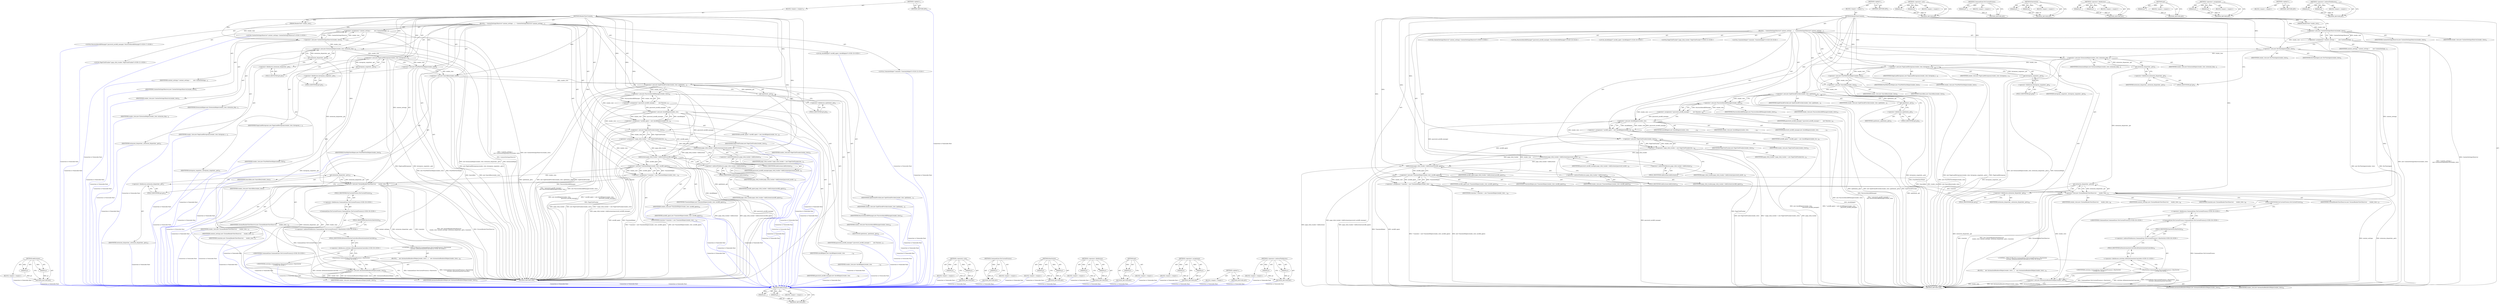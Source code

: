 digraph "&lt;operator&gt;.indirectFieldAccess" {
vulnerable_179 [label=<(METHOD,AddListener)>];
vulnerable_180 [label=<(PARAM,p1)>];
vulnerable_181 [label=<(PARAM,p2)>];
vulnerable_182 [label=<(BLOCK,&lt;empty&gt;,&lt;empty&gt;)>];
vulnerable_183 [label=<(METHOD_RETURN,ANY)>];
vulnerable_6 [label=<(METHOD,&lt;global&gt;)<SUB>1</SUB>>];
vulnerable_7 [label=<(BLOCK,&lt;empty&gt;,&lt;empty&gt;)<SUB>1</SUB>>];
vulnerable_8 [label=<(METHOD,RenderViewCreated)<SUB>1</SUB>>];
vulnerable_9 [label=<(PARAM,RenderView* render_view)<SUB>1</SUB>>];
vulnerable_10 [label=<(BLOCK,{
   ContentSettingsObserver* content_settings ...,{
   ContentSettingsObserver* content_settings ...)<SUB>1</SUB>>];
vulnerable_11 [label="<(LOCAL,ContentSettingsObserver* content_settings: ContentSettingsObserver*)<SUB>2</SUB>>"];
vulnerable_12 [label=<(&lt;operator&gt;.assignment,* content_settings =
       new ContentSettings...)<SUB>2</SUB>>];
vulnerable_13 [label=<(IDENTIFIER,content_settings,* content_settings =
       new ContentSettings...)<SUB>2</SUB>>];
vulnerable_14 [label=<(&lt;operator&gt;.new,new ContentSettingsObserver(render_view))<SUB>3</SUB>>];
vulnerable_15 [label=<(IDENTIFIER,ContentSettingsObserver,new ContentSettingsObserver(render_view))<SUB>3</SUB>>];
vulnerable_16 [label=<(IDENTIFIER,render_view,new ContentSettingsObserver(render_view))<SUB>3</SUB>>];
vulnerable_17 [label=<(&lt;operator&gt;.new,new DevToolsAgent(render_view))<SUB>4</SUB>>];
vulnerable_18 [label=<(IDENTIFIER,DevToolsAgent,new DevToolsAgent(render_view))<SUB>4</SUB>>];
vulnerable_19 [label=<(IDENTIFIER,render_view,new DevToolsAgent(render_view))<SUB>4</SUB>>];
vulnerable_20 [label=<(&lt;operator&gt;.new,new ExtensionHelper(render_view, extension_disp...)<SUB>5</SUB>>];
vulnerable_21 [label=<(IDENTIFIER,ExtensionHelper,new ExtensionHelper(render_view, extension_disp...)<SUB>5</SUB>>];
vulnerable_22 [label=<(IDENTIFIER,render_view,new ExtensionHelper(render_view, extension_disp...)<SUB>5</SUB>>];
vulnerable_23 [label=<(get,extension_dispatcher_.get())<SUB>5</SUB>>];
vulnerable_24 [label=<(&lt;operator&gt;.fieldAccess,extension_dispatcher_.get)<SUB>5</SUB>>];
vulnerable_25 [label=<(IDENTIFIER,extension_dispatcher_,extension_dispatcher_.get())<SUB>5</SUB>>];
vulnerable_26 [label=<(FIELD_IDENTIFIER,get,get)<SUB>5</SUB>>];
vulnerable_27 [label=<(&lt;operator&gt;.new,new PageLoadHistograms(render_view, histogram_s...)<SUB>6</SUB>>];
vulnerable_28 [label=<(IDENTIFIER,PageLoadHistograms,new PageLoadHistograms(render_view, histogram_s...)<SUB>6</SUB>>];
vulnerable_29 [label=<(IDENTIFIER,render_view,new PageLoadHistograms(render_view, histogram_s...)<SUB>6</SUB>>];
vulnerable_30 [label=<(get,histogram_snapshots_.get())<SUB>6</SUB>>];
vulnerable_31 [label=<(&lt;operator&gt;.fieldAccess,histogram_snapshots_.get)<SUB>6</SUB>>];
vulnerable_32 [label=<(IDENTIFIER,histogram_snapshots_,histogram_snapshots_.get())<SUB>6</SUB>>];
vulnerable_33 [label=<(FIELD_IDENTIFIER,get,get)<SUB>6</SUB>>];
vulnerable_34 [label=<(&lt;operator&gt;.new,new PrintWebViewHelper(render_view))<SUB>7</SUB>>];
vulnerable_35 [label=<(IDENTIFIER,PrintWebViewHelper,new PrintWebViewHelper(render_view))<SUB>7</SUB>>];
vulnerable_36 [label=<(IDENTIFIER,render_view,new PrintWebViewHelper(render_view))<SUB>7</SUB>>];
vulnerable_37 [label=<(&lt;operator&gt;.new,new SearchBox(render_view))<SUB>8</SUB>>];
vulnerable_38 [label=<(IDENTIFIER,SearchBox,new SearchBox(render_view))<SUB>8</SUB>>];
vulnerable_39 [label=<(IDENTIFIER,render_view,new SearchBox(render_view))<SUB>8</SUB>>];
vulnerable_40 [label=<(&lt;operator&gt;.new,new SpellCheckProvider(render_view, spellcheck_...)<SUB>9</SUB>>];
vulnerable_41 [label=<(IDENTIFIER,SpellCheckProvider,new SpellCheckProvider(render_view, spellcheck_...)<SUB>9</SUB>>];
vulnerable_42 [label=<(IDENTIFIER,render_view,new SpellCheckProvider(render_view, spellcheck_...)<SUB>9</SUB>>];
vulnerable_43 [label=<(get,spellcheck_.get())<SUB>9</SUB>>];
vulnerable_44 [label=<(&lt;operator&gt;.fieldAccess,spellcheck_.get)<SUB>9</SUB>>];
vulnerable_45 [label=<(IDENTIFIER,spellcheck_,spellcheck_.get())<SUB>9</SUB>>];
vulnerable_46 [label=<(FIELD_IDENTIFIER,get,get)<SUB>9</SUB>>];
vulnerable_47 [label="<(LOCAL,PasswordAutofillManager* password_autofill_manager: PasswordAutofillManager*)<SUB>18</SUB>>"];
vulnerable_48 [label=<(&lt;operator&gt;.assignment,* password_autofill_manager =
      new Passwor...)<SUB>18</SUB>>];
vulnerable_49 [label=<(IDENTIFIER,password_autofill_manager,* password_autofill_manager =
      new Passwor...)<SUB>18</SUB>>];
vulnerable_50 [label=<(&lt;operator&gt;.new,new PasswordAutofillManager(render_view))<SUB>19</SUB>>];
vulnerable_51 [label=<(IDENTIFIER,PasswordAutofillManager,new PasswordAutofillManager(render_view))<SUB>19</SUB>>];
vulnerable_52 [label=<(IDENTIFIER,render_view,new PasswordAutofillManager(render_view))<SUB>19</SUB>>];
vulnerable_53 [label="<(LOCAL,AutofillAgent* autofill_agent: AutofillAgent*)<SUB>20</SUB>>"];
vulnerable_54 [label=<(&lt;operator&gt;.assignment,* autofill_agent = new AutofillAgent(render_vie...)<SUB>20</SUB>>];
vulnerable_55 [label=<(IDENTIFIER,autofill_agent,* autofill_agent = new AutofillAgent(render_vie...)<SUB>20</SUB>>];
vulnerable_56 [label=<(&lt;operator&gt;.new,new AutofillAgent(render_view,
                ...)<SUB>20</SUB>>];
vulnerable_57 [label=<(IDENTIFIER,AutofillAgent,new AutofillAgent(render_view,
                ...)<SUB>20</SUB>>];
vulnerable_58 [label=<(IDENTIFIER,render_view,new AutofillAgent(render_view,
                ...)<SUB>20</SUB>>];
vulnerable_59 [label=<(IDENTIFIER,password_autofill_manager,new AutofillAgent(render_view,
                ...)<SUB>21</SUB>>];
vulnerable_60 [label="<(LOCAL,PageClickTracker* page_click_tracker: PageClickTracker*)<SUB>22</SUB>>"];
vulnerable_61 [label=<(&lt;operator&gt;.assignment,* page_click_tracker = new PageClickTracker(ren...)<SUB>22</SUB>>];
vulnerable_62 [label=<(IDENTIFIER,page_click_tracker,* page_click_tracker = new PageClickTracker(ren...)<SUB>22</SUB>>];
vulnerable_63 [label=<(&lt;operator&gt;.new,new PageClickTracker(render_view))<SUB>22</SUB>>];
vulnerable_64 [label=<(IDENTIFIER,PageClickTracker,new PageClickTracker(render_view))<SUB>22</SUB>>];
vulnerable_65 [label=<(IDENTIFIER,render_view,new PageClickTracker(render_view))<SUB>22</SUB>>];
vulnerable_66 [label=<(AddListener,page_click_tracker-&gt;AddListener(password_autofi...)<SUB>23</SUB>>];
vulnerable_67 [label=<(&lt;operator&gt;.indirectFieldAccess,page_click_tracker-&gt;AddListener)<SUB>23</SUB>>];
vulnerable_68 [label=<(IDENTIFIER,page_click_tracker,page_click_tracker-&gt;AddListener(password_autofi...)<SUB>23</SUB>>];
vulnerable_69 [label=<(FIELD_IDENTIFIER,AddListener,AddListener)<SUB>23</SUB>>];
vulnerable_70 [label=<(IDENTIFIER,password_autofill_manager,page_click_tracker-&gt;AddListener(password_autofi...)<SUB>23</SUB>>];
vulnerable_71 [label=<(AddListener,page_click_tracker-&gt;AddListener(autofill_agent))<SUB>24</SUB>>];
vulnerable_72 [label=<(&lt;operator&gt;.indirectFieldAccess,page_click_tracker-&gt;AddListener)<SUB>24</SUB>>];
vulnerable_73 [label=<(IDENTIFIER,page_click_tracker,page_click_tracker-&gt;AddListener(autofill_agent))<SUB>24</SUB>>];
vulnerable_74 [label=<(FIELD_IDENTIFIER,AddListener,AddListener)<SUB>24</SUB>>];
vulnerable_75 [label=<(IDENTIFIER,autofill_agent,page_click_tracker-&gt;AddListener(autofill_agent))<SUB>24</SUB>>];
vulnerable_76 [label="<(LOCAL,TranslateHelper* translate: TranslateHelper*)<SUB>26</SUB>>"];
vulnerable_77 [label=<(&lt;operator&gt;.assignment,* translate = new TranslateHelper(render_view, ...)<SUB>26</SUB>>];
vulnerable_78 [label=<(IDENTIFIER,translate,* translate = new TranslateHelper(render_view, ...)<SUB>26</SUB>>];
vulnerable_79 [label=<(&lt;operator&gt;.new,new TranslateHelper(render_view, autofill_agent))<SUB>26</SUB>>];
vulnerable_80 [label=<(IDENTIFIER,TranslateHelper,new TranslateHelper(render_view, autofill_agent))<SUB>26</SUB>>];
vulnerable_81 [label=<(IDENTIFIER,render_view,new TranslateHelper(render_view, autofill_agent))<SUB>26</SUB>>];
vulnerable_82 [label=<(IDENTIFIER,autofill_agent,new TranslateHelper(render_view, autofill_agent))<SUB>26</SUB>>];
vulnerable_83 [label=<(&lt;operator&gt;.new,new ChromeRenderViewObserver(
      render_view...)<SUB>27</SUB>>];
vulnerable_84 [label=<(IDENTIFIER,ChromeRenderViewObserver,new ChromeRenderViewObserver(
      render_view...)<SUB>27</SUB>>];
vulnerable_85 [label=<(IDENTIFIER,render_view,new ChromeRenderViewObserver(
      render_view...)<SUB>28</SUB>>];
vulnerable_86 [label=<(IDENTIFIER,content_settings,new ChromeRenderViewObserver(
      render_view...)<SUB>28</SUB>>];
vulnerable_87 [label=<(get,extension_dispatcher_.get())<SUB>28</SUB>>];
vulnerable_88 [label=<(&lt;operator&gt;.fieldAccess,extension_dispatcher_.get)<SUB>28</SUB>>];
vulnerable_89 [label=<(IDENTIFIER,extension_dispatcher_,extension_dispatcher_.get())<SUB>28</SUB>>];
vulnerable_90 [label=<(FIELD_IDENTIFIER,get,get)<SUB>28</SUB>>];
vulnerable_91 [label=<(IDENTIFIER,translate,new ChromeRenderViewObserver(
      render_view...)<SUB>28</SUB>>];
vulnerable_92 [label="<(CONTROL_STRUCTURE,IF,if (CommandLine::ForCurrentProcess()-&gt;HasSwitch(
          switches::kDomAutomationController)))<SUB>30</SUB>>"];
vulnerable_93 [label="<(HasSwitch,CommandLine::ForCurrentProcess()-&gt;HasSwitch(
  ...)<SUB>30</SUB>>"];
vulnerable_94 [label="<(&lt;operator&gt;.indirectFieldAccess,CommandLine::ForCurrentProcess()-&gt;HasSwitch)<SUB>30</SUB>>"];
vulnerable_95 [label="<(CommandLine.ForCurrentProcess,CommandLine::ForCurrentProcess())<SUB>30</SUB>>"];
vulnerable_96 [label="<(&lt;operator&gt;.fieldAccess,CommandLine::ForCurrentProcess)<SUB>30</SUB>>"];
vulnerable_97 [label="<(IDENTIFIER,CommandLine,CommandLine::ForCurrentProcess())<SUB>30</SUB>>"];
vulnerable_98 [label=<(FIELD_IDENTIFIER,ForCurrentProcess,ForCurrentProcess)<SUB>30</SUB>>];
vulnerable_99 [label=<(FIELD_IDENTIFIER,HasSwitch,HasSwitch)<SUB>30</SUB>>];
vulnerable_100 [label="<(&lt;operator&gt;.fieldAccess,switches::kDomAutomationController)<SUB>31</SUB>>"];
vulnerable_101 [label="<(IDENTIFIER,switches,CommandLine::ForCurrentProcess()-&gt;HasSwitch(
  ...)<SUB>31</SUB>>"];
vulnerable_102 [label=<(FIELD_IDENTIFIER,kDomAutomationController,kDomAutomationController)<SUB>31</SUB>>];
vulnerable_103 [label=<(BLOCK,{
    new AutomationRendererHelper(render_view)...,{
    new AutomationRendererHelper(render_view)...)<SUB>31</SUB>>];
vulnerable_104 [label=<(&lt;operator&gt;.new,new AutomationRendererHelper(render_view))<SUB>32</SUB>>];
vulnerable_105 [label=<(IDENTIFIER,AutomationRendererHelper,new AutomationRendererHelper(render_view))<SUB>32</SUB>>];
vulnerable_106 [label=<(IDENTIFIER,render_view,new AutomationRendererHelper(render_view))<SUB>32</SUB>>];
vulnerable_107 [label=<(METHOD_RETURN,void)<SUB>1</SUB>>];
vulnerable_109 [label=<(METHOD_RETURN,ANY)<SUB>1</SUB>>];
vulnerable_165 [label=<(METHOD,&lt;operator&gt;.new)>];
vulnerable_166 [label=<(PARAM,p1)>];
vulnerable_167 [label=<(PARAM,p2)>];
vulnerable_168 [label=<(BLOCK,&lt;empty&gt;,&lt;empty&gt;)>];
vulnerable_169 [label=<(METHOD_RETURN,ANY)>];
vulnerable_194 [label=<(METHOD,CommandLine.ForCurrentProcess)>];
vulnerable_195 [label=<(PARAM,p1)>];
vulnerable_196 [label=<(BLOCK,&lt;empty&gt;,&lt;empty&gt;)>];
vulnerable_197 [label=<(METHOD_RETURN,ANY)>];
vulnerable_189 [label=<(METHOD,HasSwitch)>];
vulnerable_190 [label=<(PARAM,p1)>];
vulnerable_191 [label=<(PARAM,p2)>];
vulnerable_192 [label=<(BLOCK,&lt;empty&gt;,&lt;empty&gt;)>];
vulnerable_193 [label=<(METHOD_RETURN,ANY)>];
vulnerable_174 [label=<(METHOD,&lt;operator&gt;.fieldAccess)>];
vulnerable_175 [label=<(PARAM,p1)>];
vulnerable_176 [label=<(PARAM,p2)>];
vulnerable_177 [label=<(BLOCK,&lt;empty&gt;,&lt;empty&gt;)>];
vulnerable_178 [label=<(METHOD_RETURN,ANY)>];
vulnerable_170 [label=<(METHOD,get)>];
vulnerable_171 [label=<(PARAM,p1)>];
vulnerable_172 [label=<(BLOCK,&lt;empty&gt;,&lt;empty&gt;)>];
vulnerable_173 [label=<(METHOD_RETURN,ANY)>];
vulnerable_160 [label=<(METHOD,&lt;operator&gt;.assignment)>];
vulnerable_161 [label=<(PARAM,p1)>];
vulnerable_162 [label=<(PARAM,p2)>];
vulnerable_163 [label=<(BLOCK,&lt;empty&gt;,&lt;empty&gt;)>];
vulnerable_164 [label=<(METHOD_RETURN,ANY)>];
vulnerable_154 [label=<(METHOD,&lt;global&gt;)<SUB>1</SUB>>];
vulnerable_155 [label=<(BLOCK,&lt;empty&gt;,&lt;empty&gt;)>];
vulnerable_156 [label=<(METHOD_RETURN,ANY)>];
vulnerable_184 [label=<(METHOD,&lt;operator&gt;.indirectFieldAccess)>];
vulnerable_185 [label=<(PARAM,p1)>];
vulnerable_186 [label=<(PARAM,p2)>];
vulnerable_187 [label=<(BLOCK,&lt;empty&gt;,&lt;empty&gt;)>];
vulnerable_188 [label=<(METHOD_RETURN,ANY)>];
fixed_174 [label=<(METHOD,AddListener)>];
fixed_175 [label=<(PARAM,p1)>];
fixed_176 [label=<(PARAM,p2)>];
fixed_177 [label=<(BLOCK,&lt;empty&gt;,&lt;empty&gt;)>];
fixed_178 [label=<(METHOD_RETURN,ANY)>];
fixed_6 [label=<(METHOD,&lt;global&gt;)<SUB>1</SUB>>];
fixed_7 [label=<(BLOCK,&lt;empty&gt;,&lt;empty&gt;)<SUB>1</SUB>>];
fixed_8 [label=<(METHOD,RenderViewCreated)<SUB>1</SUB>>];
fixed_9 [label=<(PARAM,RenderView* render_view)<SUB>1</SUB>>];
fixed_10 [label=<(BLOCK,{
   ContentSettingsObserver* content_settings ...,{
   ContentSettingsObserver* content_settings ...)<SUB>1</SUB>>];
fixed_11 [label="<(LOCAL,ContentSettingsObserver* content_settings: ContentSettingsObserver*)<SUB>2</SUB>>"];
fixed_12 [label=<(&lt;operator&gt;.assignment,* content_settings =
       new ContentSettings...)<SUB>2</SUB>>];
fixed_13 [label=<(IDENTIFIER,content_settings,* content_settings =
       new ContentSettings...)<SUB>2</SUB>>];
fixed_14 [label=<(&lt;operator&gt;.new,new ContentSettingsObserver(render_view))<SUB>3</SUB>>];
fixed_15 [label=<(IDENTIFIER,ContentSettingsObserver,new ContentSettingsObserver(render_view))<SUB>3</SUB>>];
fixed_16 [label=<(IDENTIFIER,render_view,new ContentSettingsObserver(render_view))<SUB>3</SUB>>];
fixed_17 [label=<(&lt;operator&gt;.new,new ExtensionHelper(render_view, extension_disp...)<SUB>4</SUB>>];
fixed_18 [label=<(IDENTIFIER,ExtensionHelper,new ExtensionHelper(render_view, extension_disp...)<SUB>4</SUB>>];
fixed_19 [label=<(IDENTIFIER,render_view,new ExtensionHelper(render_view, extension_disp...)<SUB>4</SUB>>];
fixed_20 [label=<(get,extension_dispatcher_.get())<SUB>4</SUB>>];
fixed_21 [label=<(&lt;operator&gt;.fieldAccess,extension_dispatcher_.get)<SUB>4</SUB>>];
fixed_22 [label=<(IDENTIFIER,extension_dispatcher_,extension_dispatcher_.get())<SUB>4</SUB>>];
fixed_23 [label=<(FIELD_IDENTIFIER,get,get)<SUB>4</SUB>>];
fixed_24 [label=<(&lt;operator&gt;.new,new PageLoadHistograms(render_view, histogram_s...)<SUB>5</SUB>>];
fixed_25 [label=<(IDENTIFIER,PageLoadHistograms,new PageLoadHistograms(render_view, histogram_s...)<SUB>5</SUB>>];
fixed_26 [label=<(IDENTIFIER,render_view,new PageLoadHistograms(render_view, histogram_s...)<SUB>5</SUB>>];
fixed_27 [label=<(get,histogram_snapshots_.get())<SUB>5</SUB>>];
fixed_28 [label=<(&lt;operator&gt;.fieldAccess,histogram_snapshots_.get)<SUB>5</SUB>>];
fixed_29 [label=<(IDENTIFIER,histogram_snapshots_,histogram_snapshots_.get())<SUB>5</SUB>>];
fixed_30 [label=<(FIELD_IDENTIFIER,get,get)<SUB>5</SUB>>];
fixed_31 [label=<(&lt;operator&gt;.new,new PrintWebViewHelper(render_view))<SUB>6</SUB>>];
fixed_32 [label=<(IDENTIFIER,PrintWebViewHelper,new PrintWebViewHelper(render_view))<SUB>6</SUB>>];
fixed_33 [label=<(IDENTIFIER,render_view,new PrintWebViewHelper(render_view))<SUB>6</SUB>>];
fixed_34 [label=<(&lt;operator&gt;.new,new SearchBox(render_view))<SUB>7</SUB>>];
fixed_35 [label=<(IDENTIFIER,SearchBox,new SearchBox(render_view))<SUB>7</SUB>>];
fixed_36 [label=<(IDENTIFIER,render_view,new SearchBox(render_view))<SUB>7</SUB>>];
fixed_37 [label=<(&lt;operator&gt;.new,new SpellCheckProvider(render_view, spellcheck_...)<SUB>8</SUB>>];
fixed_38 [label=<(IDENTIFIER,SpellCheckProvider,new SpellCheckProvider(render_view, spellcheck_...)<SUB>8</SUB>>];
fixed_39 [label=<(IDENTIFIER,render_view,new SpellCheckProvider(render_view, spellcheck_...)<SUB>8</SUB>>];
fixed_40 [label=<(get,spellcheck_.get())<SUB>8</SUB>>];
fixed_41 [label=<(&lt;operator&gt;.fieldAccess,spellcheck_.get)<SUB>8</SUB>>];
fixed_42 [label=<(IDENTIFIER,spellcheck_,spellcheck_.get())<SUB>8</SUB>>];
fixed_43 [label=<(FIELD_IDENTIFIER,get,get)<SUB>8</SUB>>];
fixed_44 [label="<(LOCAL,PasswordAutofillManager* password_autofill_manager: PasswordAutofillManager*)<SUB>17</SUB>>"];
fixed_45 [label=<(&lt;operator&gt;.assignment,* password_autofill_manager =
      new Passwor...)<SUB>17</SUB>>];
fixed_46 [label=<(IDENTIFIER,password_autofill_manager,* password_autofill_manager =
      new Passwor...)<SUB>17</SUB>>];
fixed_47 [label=<(&lt;operator&gt;.new,new PasswordAutofillManager(render_view))<SUB>18</SUB>>];
fixed_48 [label=<(IDENTIFIER,PasswordAutofillManager,new PasswordAutofillManager(render_view))<SUB>18</SUB>>];
fixed_49 [label=<(IDENTIFIER,render_view,new PasswordAutofillManager(render_view))<SUB>18</SUB>>];
fixed_50 [label="<(LOCAL,AutofillAgent* autofill_agent: AutofillAgent*)<SUB>19</SUB>>"];
fixed_51 [label=<(&lt;operator&gt;.assignment,* autofill_agent = new AutofillAgent(render_vie...)<SUB>19</SUB>>];
fixed_52 [label=<(IDENTIFIER,autofill_agent,* autofill_agent = new AutofillAgent(render_vie...)<SUB>19</SUB>>];
fixed_53 [label=<(&lt;operator&gt;.new,new AutofillAgent(render_view,
                ...)<SUB>19</SUB>>];
fixed_54 [label=<(IDENTIFIER,AutofillAgent,new AutofillAgent(render_view,
                ...)<SUB>19</SUB>>];
fixed_55 [label=<(IDENTIFIER,render_view,new AutofillAgent(render_view,
                ...)<SUB>19</SUB>>];
fixed_56 [label=<(IDENTIFIER,password_autofill_manager,new AutofillAgent(render_view,
                ...)<SUB>20</SUB>>];
fixed_57 [label="<(LOCAL,PageClickTracker* page_click_tracker: PageClickTracker*)<SUB>21</SUB>>"];
fixed_58 [label=<(&lt;operator&gt;.assignment,* page_click_tracker = new PageClickTracker(ren...)<SUB>21</SUB>>];
fixed_59 [label=<(IDENTIFIER,page_click_tracker,* page_click_tracker = new PageClickTracker(ren...)<SUB>21</SUB>>];
fixed_60 [label=<(&lt;operator&gt;.new,new PageClickTracker(render_view))<SUB>21</SUB>>];
fixed_61 [label=<(IDENTIFIER,PageClickTracker,new PageClickTracker(render_view))<SUB>21</SUB>>];
fixed_62 [label=<(IDENTIFIER,render_view,new PageClickTracker(render_view))<SUB>21</SUB>>];
fixed_63 [label=<(AddListener,page_click_tracker-&gt;AddListener(password_autofi...)<SUB>22</SUB>>];
fixed_64 [label=<(&lt;operator&gt;.indirectFieldAccess,page_click_tracker-&gt;AddListener)<SUB>22</SUB>>];
fixed_65 [label=<(IDENTIFIER,page_click_tracker,page_click_tracker-&gt;AddListener(password_autofi...)<SUB>22</SUB>>];
fixed_66 [label=<(FIELD_IDENTIFIER,AddListener,AddListener)<SUB>22</SUB>>];
fixed_67 [label=<(IDENTIFIER,password_autofill_manager,page_click_tracker-&gt;AddListener(password_autofi...)<SUB>22</SUB>>];
fixed_68 [label=<(AddListener,page_click_tracker-&gt;AddListener(autofill_agent))<SUB>23</SUB>>];
fixed_69 [label=<(&lt;operator&gt;.indirectFieldAccess,page_click_tracker-&gt;AddListener)<SUB>23</SUB>>];
fixed_70 [label=<(IDENTIFIER,page_click_tracker,page_click_tracker-&gt;AddListener(autofill_agent))<SUB>23</SUB>>];
fixed_71 [label=<(FIELD_IDENTIFIER,AddListener,AddListener)<SUB>23</SUB>>];
fixed_72 [label=<(IDENTIFIER,autofill_agent,page_click_tracker-&gt;AddListener(autofill_agent))<SUB>23</SUB>>];
fixed_73 [label="<(LOCAL,TranslateHelper* translate: TranslateHelper*)<SUB>25</SUB>>"];
fixed_74 [label=<(&lt;operator&gt;.assignment,* translate = new TranslateHelper(render_view, ...)<SUB>25</SUB>>];
fixed_75 [label=<(IDENTIFIER,translate,* translate = new TranslateHelper(render_view, ...)<SUB>25</SUB>>];
fixed_76 [label=<(&lt;operator&gt;.new,new TranslateHelper(render_view, autofill_agent))<SUB>25</SUB>>];
fixed_77 [label=<(IDENTIFIER,TranslateHelper,new TranslateHelper(render_view, autofill_agent))<SUB>25</SUB>>];
fixed_78 [label=<(IDENTIFIER,render_view,new TranslateHelper(render_view, autofill_agent))<SUB>25</SUB>>];
fixed_79 [label=<(IDENTIFIER,autofill_agent,new TranslateHelper(render_view, autofill_agent))<SUB>25</SUB>>];
fixed_80 [label=<(&lt;operator&gt;.new,new ChromeRenderViewObserver(
      render_view...)<SUB>26</SUB>>];
fixed_81 [label=<(IDENTIFIER,ChromeRenderViewObserver,new ChromeRenderViewObserver(
      render_view...)<SUB>26</SUB>>];
fixed_82 [label=<(IDENTIFIER,render_view,new ChromeRenderViewObserver(
      render_view...)<SUB>27</SUB>>];
fixed_83 [label=<(IDENTIFIER,content_settings,new ChromeRenderViewObserver(
      render_view...)<SUB>27</SUB>>];
fixed_84 [label=<(get,extension_dispatcher_.get())<SUB>27</SUB>>];
fixed_85 [label=<(&lt;operator&gt;.fieldAccess,extension_dispatcher_.get)<SUB>27</SUB>>];
fixed_86 [label=<(IDENTIFIER,extension_dispatcher_,extension_dispatcher_.get())<SUB>27</SUB>>];
fixed_87 [label=<(FIELD_IDENTIFIER,get,get)<SUB>27</SUB>>];
fixed_88 [label=<(IDENTIFIER,translate,new ChromeRenderViewObserver(
      render_view...)<SUB>27</SUB>>];
fixed_89 [label="<(CONTROL_STRUCTURE,IF,if (CommandLine::ForCurrentProcess()-&gt;HasSwitch(
          switches::kDomAutomationController)))<SUB>29</SUB>>"];
fixed_90 [label="<(HasSwitch,CommandLine::ForCurrentProcess()-&gt;HasSwitch(
  ...)<SUB>29</SUB>>"];
fixed_91 [label="<(&lt;operator&gt;.indirectFieldAccess,CommandLine::ForCurrentProcess()-&gt;HasSwitch)<SUB>29</SUB>>"];
fixed_92 [label="<(CommandLine.ForCurrentProcess,CommandLine::ForCurrentProcess())<SUB>29</SUB>>"];
fixed_93 [label="<(&lt;operator&gt;.fieldAccess,CommandLine::ForCurrentProcess)<SUB>29</SUB>>"];
fixed_94 [label="<(IDENTIFIER,CommandLine,CommandLine::ForCurrentProcess())<SUB>29</SUB>>"];
fixed_95 [label=<(FIELD_IDENTIFIER,ForCurrentProcess,ForCurrentProcess)<SUB>29</SUB>>];
fixed_96 [label=<(FIELD_IDENTIFIER,HasSwitch,HasSwitch)<SUB>29</SUB>>];
fixed_97 [label="<(&lt;operator&gt;.fieldAccess,switches::kDomAutomationController)<SUB>30</SUB>>"];
fixed_98 [label="<(IDENTIFIER,switches,CommandLine::ForCurrentProcess()-&gt;HasSwitch(
  ...)<SUB>30</SUB>>"];
fixed_99 [label=<(FIELD_IDENTIFIER,kDomAutomationController,kDomAutomationController)<SUB>30</SUB>>];
fixed_100 [label=<(BLOCK,{
    new AutomationRendererHelper(render_view)...,{
    new AutomationRendererHelper(render_view)...)<SUB>30</SUB>>];
fixed_101 [label=<(&lt;operator&gt;.new,new AutomationRendererHelper(render_view))<SUB>31</SUB>>];
fixed_102 [label=<(IDENTIFIER,AutomationRendererHelper,new AutomationRendererHelper(render_view))<SUB>31</SUB>>];
fixed_103 [label=<(IDENTIFIER,render_view,new AutomationRendererHelper(render_view))<SUB>31</SUB>>];
fixed_104 [label=<(METHOD_RETURN,void)<SUB>1</SUB>>];
fixed_106 [label=<(METHOD_RETURN,ANY)<SUB>1</SUB>>];
fixed_160 [label=<(METHOD,&lt;operator&gt;.new)>];
fixed_161 [label=<(PARAM,p1)>];
fixed_162 [label=<(PARAM,p2)>];
fixed_163 [label=<(BLOCK,&lt;empty&gt;,&lt;empty&gt;)>];
fixed_164 [label=<(METHOD_RETURN,ANY)>];
fixed_189 [label=<(METHOD,CommandLine.ForCurrentProcess)>];
fixed_190 [label=<(PARAM,p1)>];
fixed_191 [label=<(BLOCK,&lt;empty&gt;,&lt;empty&gt;)>];
fixed_192 [label=<(METHOD_RETURN,ANY)>];
fixed_184 [label=<(METHOD,HasSwitch)>];
fixed_185 [label=<(PARAM,p1)>];
fixed_186 [label=<(PARAM,p2)>];
fixed_187 [label=<(BLOCK,&lt;empty&gt;,&lt;empty&gt;)>];
fixed_188 [label=<(METHOD_RETURN,ANY)>];
fixed_169 [label=<(METHOD,&lt;operator&gt;.fieldAccess)>];
fixed_170 [label=<(PARAM,p1)>];
fixed_171 [label=<(PARAM,p2)>];
fixed_172 [label=<(BLOCK,&lt;empty&gt;,&lt;empty&gt;)>];
fixed_173 [label=<(METHOD_RETURN,ANY)>];
fixed_165 [label=<(METHOD,get)>];
fixed_166 [label=<(PARAM,p1)>];
fixed_167 [label=<(BLOCK,&lt;empty&gt;,&lt;empty&gt;)>];
fixed_168 [label=<(METHOD_RETURN,ANY)>];
fixed_155 [label=<(METHOD,&lt;operator&gt;.assignment)>];
fixed_156 [label=<(PARAM,p1)>];
fixed_157 [label=<(PARAM,p2)>];
fixed_158 [label=<(BLOCK,&lt;empty&gt;,&lt;empty&gt;)>];
fixed_159 [label=<(METHOD_RETURN,ANY)>];
fixed_149 [label=<(METHOD,&lt;global&gt;)<SUB>1</SUB>>];
fixed_150 [label=<(BLOCK,&lt;empty&gt;,&lt;empty&gt;)>];
fixed_151 [label=<(METHOD_RETURN,ANY)>];
fixed_179 [label=<(METHOD,&lt;operator&gt;.indirectFieldAccess)>];
fixed_180 [label=<(PARAM,p1)>];
fixed_181 [label=<(PARAM,p2)>];
fixed_182 [label=<(BLOCK,&lt;empty&gt;,&lt;empty&gt;)>];
fixed_183 [label=<(METHOD_RETURN,ANY)>];
vulnerable_179 -> vulnerable_180  [key=0, label="AST: "];
vulnerable_179 -> vulnerable_180  [key=1, label="DDG: "];
vulnerable_179 -> vulnerable_182  [key=0, label="AST: "];
vulnerable_179 -> vulnerable_181  [key=0, label="AST: "];
vulnerable_179 -> vulnerable_181  [key=1, label="DDG: "];
vulnerable_179 -> vulnerable_183  [key=0, label="AST: "];
vulnerable_179 -> vulnerable_183  [key=1, label="CFG: "];
vulnerable_180 -> vulnerable_183  [key=0, label="DDG: p1"];
vulnerable_181 -> vulnerable_183  [key=0, label="DDG: p2"];
vulnerable_6 -> vulnerable_7  [key=0, label="AST: "];
vulnerable_6 -> vulnerable_109  [key=0, label="AST: "];
vulnerable_6 -> vulnerable_109  [key=1, label="CFG: "];
vulnerable_7 -> vulnerable_8  [key=0, label="AST: "];
vulnerable_8 -> vulnerable_9  [key=0, label="AST: "];
vulnerable_8 -> vulnerable_9  [key=1, label="DDG: "];
vulnerable_8 -> vulnerable_10  [key=0, label="AST: "];
vulnerable_8 -> vulnerable_107  [key=0, label="AST: "];
vulnerable_8 -> vulnerable_14  [key=0, label="CFG: "];
vulnerable_8 -> vulnerable_14  [key=1, label="DDG: "];
vulnerable_8 -> vulnerable_17  [key=0, label="DDG: "];
vulnerable_8 -> vulnerable_20  [key=0, label="DDG: "];
vulnerable_8 -> vulnerable_27  [key=0, label="DDG: "];
vulnerable_8 -> vulnerable_34  [key=0, label="DDG: "];
vulnerable_8 -> vulnerable_37  [key=0, label="DDG: "];
vulnerable_8 -> vulnerable_40  [key=0, label="DDG: "];
vulnerable_8 -> vulnerable_66  [key=0, label="DDG: "];
vulnerable_8 -> vulnerable_71  [key=0, label="DDG: "];
vulnerable_8 -> vulnerable_83  [key=0, label="DDG: "];
vulnerable_8 -> vulnerable_50  [key=0, label="DDG: "];
vulnerable_8 -> vulnerable_56  [key=0, label="DDG: "];
vulnerable_8 -> vulnerable_63  [key=0, label="DDG: "];
vulnerable_8 -> vulnerable_79  [key=0, label="DDG: "];
vulnerable_8 -> vulnerable_104  [key=0, label="DDG: "];
vulnerable_9 -> vulnerable_14  [key=0, label="DDG: render_view"];
vulnerable_10 -> vulnerable_11  [key=0, label="AST: "];
vulnerable_10 -> vulnerable_12  [key=0, label="AST: "];
vulnerable_10 -> vulnerable_17  [key=0, label="AST: "];
vulnerable_10 -> vulnerable_20  [key=0, label="AST: "];
vulnerable_10 -> vulnerable_27  [key=0, label="AST: "];
vulnerable_10 -> vulnerable_34  [key=0, label="AST: "];
vulnerable_10 -> vulnerable_37  [key=0, label="AST: "];
vulnerable_10 -> vulnerable_40  [key=0, label="AST: "];
vulnerable_10 -> vulnerable_47  [key=0, label="AST: "];
vulnerable_10 -> vulnerable_48  [key=0, label="AST: "];
vulnerable_10 -> vulnerable_53  [key=0, label="AST: "];
vulnerable_10 -> vulnerable_54  [key=0, label="AST: "];
vulnerable_10 -> vulnerable_60  [key=0, label="AST: "];
vulnerable_10 -> vulnerable_61  [key=0, label="AST: "];
vulnerable_10 -> vulnerable_66  [key=0, label="AST: "];
vulnerable_10 -> vulnerable_71  [key=0, label="AST: "];
vulnerable_10 -> vulnerable_76  [key=0, label="AST: "];
vulnerable_10 -> vulnerable_77  [key=0, label="AST: "];
vulnerable_10 -> vulnerable_83  [key=0, label="AST: "];
vulnerable_10 -> vulnerable_92  [key=0, label="AST: "];
vulnerable_12 -> vulnerable_13  [key=0, label="AST: "];
vulnerable_12 -> vulnerable_14  [key=0, label="AST: "];
vulnerable_12 -> vulnerable_17  [key=0, label="CFG: "];
vulnerable_12 -> vulnerable_107  [key=0, label="DDG: new ContentSettingsObserver(render_view)"];
vulnerable_12 -> vulnerable_107  [key=1, label="DDG: * content_settings =
       new ContentSettingsObserver(render_view)"];
vulnerable_12 -> vulnerable_83  [key=0, label="DDG: content_settings"];
vulnerable_14 -> vulnerable_15  [key=0, label="AST: "];
vulnerable_14 -> vulnerable_16  [key=0, label="AST: "];
vulnerable_14 -> vulnerable_12  [key=0, label="CFG: "];
vulnerable_14 -> vulnerable_12  [key=1, label="DDG: ContentSettingsObserver"];
vulnerable_14 -> vulnerable_12  [key=2, label="DDG: render_view"];
vulnerable_14 -> vulnerable_107  [key=0, label="DDG: ContentSettingsObserver"];
vulnerable_14 -> vulnerable_17  [key=0, label="DDG: render_view"];
vulnerable_17 -> vulnerable_18  [key=0, label="AST: "];
vulnerable_17 -> vulnerable_19  [key=0, label="AST: "];
vulnerable_17 -> vulnerable_26  [key=0, label="CFG: "];
vulnerable_17 -> vulnerable_107  [key=0, label="DDG: new DevToolsAgent(render_view)"];
vulnerable_17 -> vulnerable_107  [key=1, label="DDG: DevToolsAgent"];
vulnerable_17 -> vulnerable_20  [key=0, label="DDG: render_view"];
vulnerable_20 -> vulnerable_21  [key=0, label="AST: "];
vulnerable_20 -> vulnerable_22  [key=0, label="AST: "];
vulnerable_20 -> vulnerable_23  [key=0, label="AST: "];
vulnerable_20 -> vulnerable_33  [key=0, label="CFG: "];
vulnerable_20 -> vulnerable_107  [key=0, label="DDG: new ExtensionHelper(render_view, extension_dispatcher_.get())"];
vulnerable_20 -> vulnerable_107  [key=1, label="DDG: ExtensionHelper"];
vulnerable_20 -> vulnerable_27  [key=0, label="DDG: render_view"];
vulnerable_23 -> vulnerable_24  [key=0, label="AST: "];
vulnerable_23 -> vulnerable_20  [key=0, label="CFG: "];
vulnerable_23 -> vulnerable_20  [key=1, label="DDG: extension_dispatcher_.get"];
vulnerable_23 -> vulnerable_87  [key=0, label="DDG: extension_dispatcher_.get"];
vulnerable_24 -> vulnerable_25  [key=0, label="AST: "];
vulnerable_24 -> vulnerable_26  [key=0, label="AST: "];
vulnerable_24 -> vulnerable_23  [key=0, label="CFG: "];
vulnerable_26 -> vulnerable_24  [key=0, label="CFG: "];
vulnerable_27 -> vulnerable_28  [key=0, label="AST: "];
vulnerable_27 -> vulnerable_29  [key=0, label="AST: "];
vulnerable_27 -> vulnerable_30  [key=0, label="AST: "];
vulnerable_27 -> vulnerable_34  [key=0, label="CFG: "];
vulnerable_27 -> vulnerable_34  [key=1, label="DDG: render_view"];
vulnerable_27 -> vulnerable_107  [key=0, label="DDG: histogram_snapshots_.get()"];
vulnerable_27 -> vulnerable_107  [key=1, label="DDG: new PageLoadHistograms(render_view, histogram_snapshots_.get())"];
vulnerable_27 -> vulnerable_107  [key=2, label="DDG: PageLoadHistograms"];
vulnerable_30 -> vulnerable_31  [key=0, label="AST: "];
vulnerable_30 -> vulnerable_27  [key=0, label="CFG: "];
vulnerable_30 -> vulnerable_27  [key=1, label="DDG: histogram_snapshots_.get"];
vulnerable_30 -> vulnerable_107  [key=0, label="DDG: histogram_snapshots_.get"];
vulnerable_31 -> vulnerable_32  [key=0, label="AST: "];
vulnerable_31 -> vulnerable_33  [key=0, label="AST: "];
vulnerable_31 -> vulnerable_30  [key=0, label="CFG: "];
vulnerable_33 -> vulnerable_31  [key=0, label="CFG: "];
vulnerable_34 -> vulnerable_35  [key=0, label="AST: "];
vulnerable_34 -> vulnerable_36  [key=0, label="AST: "];
vulnerable_34 -> vulnerable_37  [key=0, label="CFG: "];
vulnerable_34 -> vulnerable_37  [key=1, label="DDG: render_view"];
vulnerable_34 -> vulnerable_107  [key=0, label="DDG: new PrintWebViewHelper(render_view)"];
vulnerable_34 -> vulnerable_107  [key=1, label="DDG: PrintWebViewHelper"];
vulnerable_37 -> vulnerable_38  [key=0, label="AST: "];
vulnerable_37 -> vulnerable_39  [key=0, label="AST: "];
vulnerable_37 -> vulnerable_46  [key=0, label="CFG: "];
vulnerable_37 -> vulnerable_107  [key=0, label="DDG: new SearchBox(render_view)"];
vulnerable_37 -> vulnerable_107  [key=1, label="DDG: SearchBox"];
vulnerable_37 -> vulnerable_40  [key=0, label="DDG: render_view"];
vulnerable_40 -> vulnerable_41  [key=0, label="AST: "];
vulnerable_40 -> vulnerable_42  [key=0, label="AST: "];
vulnerable_40 -> vulnerable_43  [key=0, label="AST: "];
vulnerable_40 -> vulnerable_50  [key=0, label="CFG: "];
vulnerable_40 -> vulnerable_50  [key=1, label="DDG: render_view"];
vulnerable_40 -> vulnerable_107  [key=0, label="DDG: spellcheck_.get()"];
vulnerable_40 -> vulnerable_107  [key=1, label="DDG: new SpellCheckProvider(render_view, spellcheck_.get())"];
vulnerable_40 -> vulnerable_107  [key=2, label="DDG: SpellCheckProvider"];
vulnerable_43 -> vulnerable_44  [key=0, label="AST: "];
vulnerable_43 -> vulnerable_40  [key=0, label="CFG: "];
vulnerable_43 -> vulnerable_40  [key=1, label="DDG: spellcheck_.get"];
vulnerable_43 -> vulnerable_107  [key=0, label="DDG: spellcheck_.get"];
vulnerable_44 -> vulnerable_45  [key=0, label="AST: "];
vulnerable_44 -> vulnerable_46  [key=0, label="AST: "];
vulnerable_44 -> vulnerable_43  [key=0, label="CFG: "];
vulnerable_46 -> vulnerable_44  [key=0, label="CFG: "];
vulnerable_48 -> vulnerable_49  [key=0, label="AST: "];
vulnerable_48 -> vulnerable_50  [key=0, label="AST: "];
vulnerable_48 -> vulnerable_56  [key=0, label="CFG: "];
vulnerable_48 -> vulnerable_56  [key=1, label="DDG: password_autofill_manager"];
vulnerable_48 -> vulnerable_107  [key=0, label="DDG: new PasswordAutofillManager(render_view)"];
vulnerable_48 -> vulnerable_107  [key=1, label="DDG: * password_autofill_manager =
      new PasswordAutofillManager(render_view)"];
vulnerable_50 -> vulnerable_51  [key=0, label="AST: "];
vulnerable_50 -> vulnerable_52  [key=0, label="AST: "];
vulnerable_50 -> vulnerable_48  [key=0, label="CFG: "];
vulnerable_50 -> vulnerable_48  [key=1, label="DDG: PasswordAutofillManager"];
vulnerable_50 -> vulnerable_48  [key=2, label="DDG: render_view"];
vulnerable_50 -> vulnerable_107  [key=0, label="DDG: PasswordAutofillManager"];
vulnerable_50 -> vulnerable_56  [key=0, label="DDG: render_view"];
vulnerable_54 -> vulnerable_55  [key=0, label="AST: "];
vulnerable_54 -> vulnerable_56  [key=0, label="AST: "];
vulnerable_54 -> vulnerable_63  [key=0, label="CFG: "];
vulnerable_54 -> vulnerable_107  [key=0, label="DDG: new AutofillAgent(render_view,
                                                    password_autofill_manager)"];
vulnerable_54 -> vulnerable_107  [key=1, label="DDG: * autofill_agent = new AutofillAgent(render_view,
                                                    password_autofill_manager)"];
vulnerable_54 -> vulnerable_71  [key=0, label="DDG: autofill_agent"];
vulnerable_56 -> vulnerable_57  [key=0, label="AST: "];
vulnerable_56 -> vulnerable_58  [key=0, label="AST: "];
vulnerable_56 -> vulnerable_59  [key=0, label="AST: "];
vulnerable_56 -> vulnerable_54  [key=0, label="CFG: "];
vulnerable_56 -> vulnerable_54  [key=1, label="DDG: AutofillAgent"];
vulnerable_56 -> vulnerable_54  [key=2, label="DDG: render_view"];
vulnerable_56 -> vulnerable_54  [key=3, label="DDG: password_autofill_manager"];
vulnerable_56 -> vulnerable_107  [key=0, label="DDG: AutofillAgent"];
vulnerable_56 -> vulnerable_66  [key=0, label="DDG: password_autofill_manager"];
vulnerable_56 -> vulnerable_63  [key=0, label="DDG: render_view"];
vulnerable_61 -> vulnerable_62  [key=0, label="AST: "];
vulnerable_61 -> vulnerable_63  [key=0, label="AST: "];
vulnerable_61 -> vulnerable_69  [key=0, label="CFG: "];
vulnerable_61 -> vulnerable_107  [key=0, label="DDG: page_click_tracker"];
vulnerable_61 -> vulnerable_107  [key=1, label="DDG: new PageClickTracker(render_view)"];
vulnerable_61 -> vulnerable_107  [key=2, label="DDG: * page_click_tracker = new PageClickTracker(render_view)"];
vulnerable_61 -> vulnerable_66  [key=0, label="DDG: page_click_tracker"];
vulnerable_61 -> vulnerable_71  [key=0, label="DDG: page_click_tracker"];
vulnerable_63 -> vulnerable_64  [key=0, label="AST: "];
vulnerable_63 -> vulnerable_65  [key=0, label="AST: "];
vulnerable_63 -> vulnerable_61  [key=0, label="CFG: "];
vulnerable_63 -> vulnerable_61  [key=1, label="DDG: PageClickTracker"];
vulnerable_63 -> vulnerable_61  [key=2, label="DDG: render_view"];
vulnerable_63 -> vulnerable_107  [key=0, label="DDG: PageClickTracker"];
vulnerable_63 -> vulnerable_79  [key=0, label="DDG: render_view"];
vulnerable_66 -> vulnerable_67  [key=0, label="AST: "];
vulnerable_66 -> vulnerable_70  [key=0, label="AST: "];
vulnerable_66 -> vulnerable_74  [key=0, label="CFG: "];
vulnerable_66 -> vulnerable_107  [key=0, label="DDG: password_autofill_manager"];
vulnerable_66 -> vulnerable_107  [key=1, label="DDG: page_click_tracker-&gt;AddListener(password_autofill_manager)"];
vulnerable_66 -> vulnerable_71  [key=0, label="DDG: page_click_tracker-&gt;AddListener"];
vulnerable_67 -> vulnerable_68  [key=0, label="AST: "];
vulnerable_67 -> vulnerable_69  [key=0, label="AST: "];
vulnerable_67 -> vulnerable_66  [key=0, label="CFG: "];
vulnerable_69 -> vulnerable_67  [key=0, label="CFG: "];
vulnerable_71 -> vulnerable_72  [key=0, label="AST: "];
vulnerable_71 -> vulnerable_75  [key=0, label="AST: "];
vulnerable_71 -> vulnerable_79  [key=0, label="CFG: "];
vulnerable_71 -> vulnerable_79  [key=1, label="DDG: autofill_agent"];
vulnerable_71 -> vulnerable_107  [key=0, label="DDG: page_click_tracker-&gt;AddListener"];
vulnerable_71 -> vulnerable_107  [key=1, label="DDG: page_click_tracker-&gt;AddListener(autofill_agent)"];
vulnerable_72 -> vulnerable_73  [key=0, label="AST: "];
vulnerable_72 -> vulnerable_74  [key=0, label="AST: "];
vulnerable_72 -> vulnerable_71  [key=0, label="CFG: "];
vulnerable_74 -> vulnerable_72  [key=0, label="CFG: "];
vulnerable_77 -> vulnerable_78  [key=0, label="AST: "];
vulnerable_77 -> vulnerable_79  [key=0, label="AST: "];
vulnerable_77 -> vulnerable_90  [key=0, label="CFG: "];
vulnerable_77 -> vulnerable_107  [key=0, label="DDG: new TranslateHelper(render_view, autofill_agent)"];
vulnerable_77 -> vulnerable_107  [key=1, label="DDG: * translate = new TranslateHelper(render_view, autofill_agent)"];
vulnerable_77 -> vulnerable_83  [key=0, label="DDG: translate"];
vulnerable_79 -> vulnerable_80  [key=0, label="AST: "];
vulnerable_79 -> vulnerable_81  [key=0, label="AST: "];
vulnerable_79 -> vulnerable_82  [key=0, label="AST: "];
vulnerable_79 -> vulnerable_77  [key=0, label="CFG: "];
vulnerable_79 -> vulnerable_77  [key=1, label="DDG: TranslateHelper"];
vulnerable_79 -> vulnerable_77  [key=2, label="DDG: render_view"];
vulnerable_79 -> vulnerable_77  [key=3, label="DDG: autofill_agent"];
vulnerable_79 -> vulnerable_107  [key=0, label="DDG: autofill_agent"];
vulnerable_79 -> vulnerable_107  [key=1, label="DDG: TranslateHelper"];
vulnerable_79 -> vulnerable_83  [key=0, label="DDG: render_view"];
vulnerable_83 -> vulnerable_84  [key=0, label="AST: "];
vulnerable_83 -> vulnerable_85  [key=0, label="AST: "];
vulnerable_83 -> vulnerable_86  [key=0, label="AST: "];
vulnerable_83 -> vulnerable_87  [key=0, label="AST: "];
vulnerable_83 -> vulnerable_91  [key=0, label="AST: "];
vulnerable_83 -> vulnerable_98  [key=0, label="CFG: "];
vulnerable_83 -> vulnerable_107  [key=0, label="DDG: content_settings"];
vulnerable_83 -> vulnerable_107  [key=1, label="DDG: extension_dispatcher_.get()"];
vulnerable_83 -> vulnerable_107  [key=2, label="DDG: translate"];
vulnerable_83 -> vulnerable_107  [key=3, label="DDG: new ChromeRenderViewObserver(
      render_view, content_settings, extension_dispatcher_.get(), translate)"];
vulnerable_83 -> vulnerable_107  [key=4, label="DDG: ChromeRenderViewObserver"];
vulnerable_83 -> vulnerable_104  [key=0, label="DDG: render_view"];
vulnerable_87 -> vulnerable_88  [key=0, label="AST: "];
vulnerable_87 -> vulnerable_83  [key=0, label="CFG: "];
vulnerable_87 -> vulnerable_83  [key=1, label="DDG: extension_dispatcher_.get"];
vulnerable_87 -> vulnerable_107  [key=0, label="DDG: extension_dispatcher_.get"];
vulnerable_88 -> vulnerable_89  [key=0, label="AST: "];
vulnerable_88 -> vulnerable_90  [key=0, label="AST: "];
vulnerable_88 -> vulnerable_87  [key=0, label="CFG: "];
vulnerable_90 -> vulnerable_88  [key=0, label="CFG: "];
vulnerable_92 -> vulnerable_93  [key=0, label="AST: "];
vulnerable_92 -> vulnerable_103  [key=0, label="AST: "];
vulnerable_93 -> vulnerable_94  [key=0, label="AST: "];
vulnerable_93 -> vulnerable_100  [key=0, label="AST: "];
vulnerable_93 -> vulnerable_107  [key=0, label="CFG: "];
vulnerable_93 -> vulnerable_107  [key=1, label="DDG: CommandLine::ForCurrentProcess()-&gt;HasSwitch"];
vulnerable_93 -> vulnerable_107  [key=2, label="DDG: switches::kDomAutomationController"];
vulnerable_93 -> vulnerable_107  [key=3, label="DDG: CommandLine::ForCurrentProcess()-&gt;HasSwitch(
          switches::kDomAutomationController)"];
vulnerable_93 -> vulnerable_104  [key=0, label="CFG: "];
vulnerable_93 -> vulnerable_104  [key=1, label="CDG: "];
vulnerable_94 -> vulnerable_95  [key=0, label="AST: "];
vulnerable_94 -> vulnerable_99  [key=0, label="AST: "];
vulnerable_94 -> vulnerable_102  [key=0, label="CFG: "];
vulnerable_95 -> vulnerable_96  [key=0, label="AST: "];
vulnerable_95 -> vulnerable_99  [key=0, label="CFG: "];
vulnerable_95 -> vulnerable_107  [key=0, label="DDG: CommandLine::ForCurrentProcess"];
vulnerable_96 -> vulnerable_97  [key=0, label="AST: "];
vulnerable_96 -> vulnerable_98  [key=0, label="AST: "];
vulnerable_96 -> vulnerable_95  [key=0, label="CFG: "];
vulnerable_98 -> vulnerable_96  [key=0, label="CFG: "];
vulnerable_99 -> vulnerable_94  [key=0, label="CFG: "];
vulnerable_100 -> vulnerable_101  [key=0, label="AST: "];
vulnerable_100 -> vulnerable_102  [key=0, label="AST: "];
vulnerable_100 -> vulnerable_93  [key=0, label="CFG: "];
vulnerable_102 -> vulnerable_100  [key=0, label="CFG: "];
vulnerable_103 -> vulnerable_104  [key=0, label="AST: "];
vulnerable_104 -> vulnerable_105  [key=0, label="AST: "];
vulnerable_104 -> vulnerable_106  [key=0, label="AST: "];
vulnerable_104 -> vulnerable_107  [key=0, label="CFG: "];
vulnerable_104 -> vulnerable_107  [key=1, label="DDG: render_view"];
vulnerable_104 -> vulnerable_107  [key=2, label="DDG: new AutomationRendererHelper(render_view)"];
vulnerable_104 -> vulnerable_107  [key=3, label="DDG: AutomationRendererHelper"];
vulnerable_165 -> vulnerable_166  [key=0, label="AST: "];
vulnerable_165 -> vulnerable_166  [key=1, label="DDG: "];
vulnerable_165 -> vulnerable_168  [key=0, label="AST: "];
vulnerable_165 -> vulnerable_167  [key=0, label="AST: "];
vulnerable_165 -> vulnerable_167  [key=1, label="DDG: "];
vulnerable_165 -> vulnerable_169  [key=0, label="AST: "];
vulnerable_165 -> vulnerable_169  [key=1, label="CFG: "];
vulnerable_166 -> vulnerable_169  [key=0, label="DDG: p1"];
vulnerable_167 -> vulnerable_169  [key=0, label="DDG: p2"];
vulnerable_194 -> vulnerable_195  [key=0, label="AST: "];
vulnerable_194 -> vulnerable_195  [key=1, label="DDG: "];
vulnerable_194 -> vulnerable_196  [key=0, label="AST: "];
vulnerable_194 -> vulnerable_197  [key=0, label="AST: "];
vulnerable_194 -> vulnerable_197  [key=1, label="CFG: "];
vulnerable_195 -> vulnerable_197  [key=0, label="DDG: p1"];
vulnerable_189 -> vulnerable_190  [key=0, label="AST: "];
vulnerable_189 -> vulnerable_190  [key=1, label="DDG: "];
vulnerable_189 -> vulnerable_192  [key=0, label="AST: "];
vulnerable_189 -> vulnerable_191  [key=0, label="AST: "];
vulnerable_189 -> vulnerable_191  [key=1, label="DDG: "];
vulnerable_189 -> vulnerable_193  [key=0, label="AST: "];
vulnerable_189 -> vulnerable_193  [key=1, label="CFG: "];
vulnerable_190 -> vulnerable_193  [key=0, label="DDG: p1"];
vulnerable_191 -> vulnerable_193  [key=0, label="DDG: p2"];
vulnerable_174 -> vulnerable_175  [key=0, label="AST: "];
vulnerable_174 -> vulnerable_175  [key=1, label="DDG: "];
vulnerable_174 -> vulnerable_177  [key=0, label="AST: "];
vulnerable_174 -> vulnerable_176  [key=0, label="AST: "];
vulnerable_174 -> vulnerable_176  [key=1, label="DDG: "];
vulnerable_174 -> vulnerable_178  [key=0, label="AST: "];
vulnerable_174 -> vulnerable_178  [key=1, label="CFG: "];
vulnerable_175 -> vulnerable_178  [key=0, label="DDG: p1"];
vulnerable_176 -> vulnerable_178  [key=0, label="DDG: p2"];
vulnerable_170 -> vulnerable_171  [key=0, label="AST: "];
vulnerable_170 -> vulnerable_171  [key=1, label="DDG: "];
vulnerable_170 -> vulnerable_172  [key=0, label="AST: "];
vulnerable_170 -> vulnerable_173  [key=0, label="AST: "];
vulnerable_170 -> vulnerable_173  [key=1, label="CFG: "];
vulnerable_171 -> vulnerable_173  [key=0, label="DDG: p1"];
vulnerable_160 -> vulnerable_161  [key=0, label="AST: "];
vulnerable_160 -> vulnerable_161  [key=1, label="DDG: "];
vulnerable_160 -> vulnerable_163  [key=0, label="AST: "];
vulnerable_160 -> vulnerable_162  [key=0, label="AST: "];
vulnerable_160 -> vulnerable_162  [key=1, label="DDG: "];
vulnerable_160 -> vulnerable_164  [key=0, label="AST: "];
vulnerable_160 -> vulnerable_164  [key=1, label="CFG: "];
vulnerable_161 -> vulnerable_164  [key=0, label="DDG: p1"];
vulnerable_162 -> vulnerable_164  [key=0, label="DDG: p2"];
vulnerable_154 -> vulnerable_155  [key=0, label="AST: "];
vulnerable_154 -> vulnerable_156  [key=0, label="AST: "];
vulnerable_154 -> vulnerable_156  [key=1, label="CFG: "];
vulnerable_184 -> vulnerable_185  [key=0, label="AST: "];
vulnerable_184 -> vulnerable_185  [key=1, label="DDG: "];
vulnerable_184 -> vulnerable_187  [key=0, label="AST: "];
vulnerable_184 -> vulnerable_186  [key=0, label="AST: "];
vulnerable_184 -> vulnerable_186  [key=1, label="DDG: "];
vulnerable_184 -> vulnerable_188  [key=0, label="AST: "];
vulnerable_184 -> vulnerable_188  [key=1, label="CFG: "];
vulnerable_185 -> vulnerable_188  [key=0, label="DDG: p1"];
vulnerable_186 -> vulnerable_188  [key=0, label="DDG: p2"];
fixed_174 -> fixed_175  [key=0, label="AST: "];
fixed_174 -> fixed_175  [key=1, label="DDG: "];
fixed_174 -> fixed_177  [key=0, label="AST: "];
fixed_174 -> fixed_176  [key=0, label="AST: "];
fixed_174 -> fixed_176  [key=1, label="DDG: "];
fixed_174 -> fixed_178  [key=0, label="AST: "];
fixed_174 -> fixed_178  [key=1, label="CFG: "];
fixed_175 -> fixed_178  [key=0, label="DDG: p1"];
fixed_176 -> fixed_178  [key=0, label="DDG: p2"];
fixed_177 -> vulnerable_179  [color=blue, key=0, label="Connection to Vulnerable Root", penwidth="2.0", style=dashed];
fixed_178 -> vulnerable_179  [color=blue, key=0, label="Connection to Vulnerable Root", penwidth="2.0", style=dashed];
fixed_6 -> fixed_7  [key=0, label="AST: "];
fixed_6 -> fixed_106  [key=0, label="AST: "];
fixed_6 -> fixed_106  [key=1, label="CFG: "];
fixed_7 -> fixed_8  [key=0, label="AST: "];
fixed_8 -> fixed_9  [key=0, label="AST: "];
fixed_8 -> fixed_9  [key=1, label="DDG: "];
fixed_8 -> fixed_10  [key=0, label="AST: "];
fixed_8 -> fixed_104  [key=0, label="AST: "];
fixed_8 -> fixed_14  [key=0, label="CFG: "];
fixed_8 -> fixed_14  [key=1, label="DDG: "];
fixed_8 -> fixed_17  [key=0, label="DDG: "];
fixed_8 -> fixed_24  [key=0, label="DDG: "];
fixed_8 -> fixed_31  [key=0, label="DDG: "];
fixed_8 -> fixed_34  [key=0, label="DDG: "];
fixed_8 -> fixed_37  [key=0, label="DDG: "];
fixed_8 -> fixed_63  [key=0, label="DDG: "];
fixed_8 -> fixed_68  [key=0, label="DDG: "];
fixed_8 -> fixed_80  [key=0, label="DDG: "];
fixed_8 -> fixed_47  [key=0, label="DDG: "];
fixed_8 -> fixed_53  [key=0, label="DDG: "];
fixed_8 -> fixed_60  [key=0, label="DDG: "];
fixed_8 -> fixed_76  [key=0, label="DDG: "];
fixed_8 -> fixed_101  [key=0, label="DDG: "];
fixed_9 -> fixed_14  [key=0, label="DDG: render_view"];
fixed_10 -> fixed_11  [key=0, label="AST: "];
fixed_10 -> fixed_12  [key=0, label="AST: "];
fixed_10 -> fixed_17  [key=0, label="AST: "];
fixed_10 -> fixed_24  [key=0, label="AST: "];
fixed_10 -> fixed_31  [key=0, label="AST: "];
fixed_10 -> fixed_34  [key=0, label="AST: "];
fixed_10 -> fixed_37  [key=0, label="AST: "];
fixed_10 -> fixed_44  [key=0, label="AST: "];
fixed_10 -> fixed_45  [key=0, label="AST: "];
fixed_10 -> fixed_50  [key=0, label="AST: "];
fixed_10 -> fixed_51  [key=0, label="AST: "];
fixed_10 -> fixed_57  [key=0, label="AST: "];
fixed_10 -> fixed_58  [key=0, label="AST: "];
fixed_10 -> fixed_63  [key=0, label="AST: "];
fixed_10 -> fixed_68  [key=0, label="AST: "];
fixed_10 -> fixed_73  [key=0, label="AST: "];
fixed_10 -> fixed_74  [key=0, label="AST: "];
fixed_10 -> fixed_80  [key=0, label="AST: "];
fixed_10 -> fixed_89  [key=0, label="AST: "];
fixed_11 -> vulnerable_179  [color=blue, key=0, label="Connection to Vulnerable Root", penwidth="2.0", style=dashed];
fixed_12 -> fixed_13  [key=0, label="AST: "];
fixed_12 -> fixed_14  [key=0, label="AST: "];
fixed_12 -> fixed_23  [key=0, label="CFG: "];
fixed_12 -> fixed_104  [key=0, label="DDG: new ContentSettingsObserver(render_view)"];
fixed_12 -> fixed_104  [key=1, label="DDG: * content_settings =
       new ContentSettingsObserver(render_view)"];
fixed_12 -> fixed_80  [key=0, label="DDG: content_settings"];
fixed_13 -> vulnerable_179  [color=blue, key=0, label="Connection to Vulnerable Root", penwidth="2.0", style=dashed];
fixed_14 -> fixed_15  [key=0, label="AST: "];
fixed_14 -> fixed_16  [key=0, label="AST: "];
fixed_14 -> fixed_12  [key=0, label="CFG: "];
fixed_14 -> fixed_12  [key=1, label="DDG: ContentSettingsObserver"];
fixed_14 -> fixed_12  [key=2, label="DDG: render_view"];
fixed_14 -> fixed_104  [key=0, label="DDG: ContentSettingsObserver"];
fixed_14 -> fixed_17  [key=0, label="DDG: render_view"];
fixed_15 -> vulnerable_179  [color=blue, key=0, label="Connection to Vulnerable Root", penwidth="2.0", style=dashed];
fixed_16 -> vulnerable_179  [color=blue, key=0, label="Connection to Vulnerable Root", penwidth="2.0", style=dashed];
fixed_17 -> fixed_18  [key=0, label="AST: "];
fixed_17 -> fixed_19  [key=0, label="AST: "];
fixed_17 -> fixed_20  [key=0, label="AST: "];
fixed_17 -> fixed_30  [key=0, label="CFG: "];
fixed_17 -> fixed_104  [key=0, label="DDG: new ExtensionHelper(render_view, extension_dispatcher_.get())"];
fixed_17 -> fixed_104  [key=1, label="DDG: ExtensionHelper"];
fixed_17 -> fixed_24  [key=0, label="DDG: render_view"];
fixed_18 -> vulnerable_179  [color=blue, key=0, label="Connection to Vulnerable Root", penwidth="2.0", style=dashed];
fixed_19 -> vulnerable_179  [color=blue, key=0, label="Connection to Vulnerable Root", penwidth="2.0", style=dashed];
fixed_20 -> fixed_21  [key=0, label="AST: "];
fixed_20 -> fixed_17  [key=0, label="CFG: "];
fixed_20 -> fixed_17  [key=1, label="DDG: extension_dispatcher_.get"];
fixed_20 -> fixed_84  [key=0, label="DDG: extension_dispatcher_.get"];
fixed_21 -> fixed_22  [key=0, label="AST: "];
fixed_21 -> fixed_23  [key=0, label="AST: "];
fixed_21 -> fixed_20  [key=0, label="CFG: "];
fixed_22 -> vulnerable_179  [color=blue, key=0, label="Connection to Vulnerable Root", penwidth="2.0", style=dashed];
fixed_23 -> fixed_21  [key=0, label="CFG: "];
fixed_24 -> fixed_25  [key=0, label="AST: "];
fixed_24 -> fixed_26  [key=0, label="AST: "];
fixed_24 -> fixed_27  [key=0, label="AST: "];
fixed_24 -> fixed_31  [key=0, label="CFG: "];
fixed_24 -> fixed_31  [key=1, label="DDG: render_view"];
fixed_24 -> fixed_104  [key=0, label="DDG: histogram_snapshots_.get()"];
fixed_24 -> fixed_104  [key=1, label="DDG: new PageLoadHistograms(render_view, histogram_snapshots_.get())"];
fixed_24 -> fixed_104  [key=2, label="DDG: PageLoadHistograms"];
fixed_25 -> vulnerable_179  [color=blue, key=0, label="Connection to Vulnerable Root", penwidth="2.0", style=dashed];
fixed_26 -> vulnerable_179  [color=blue, key=0, label="Connection to Vulnerable Root", penwidth="2.0", style=dashed];
fixed_27 -> fixed_28  [key=0, label="AST: "];
fixed_27 -> fixed_24  [key=0, label="CFG: "];
fixed_27 -> fixed_24  [key=1, label="DDG: histogram_snapshots_.get"];
fixed_27 -> fixed_104  [key=0, label="DDG: histogram_snapshots_.get"];
fixed_28 -> fixed_29  [key=0, label="AST: "];
fixed_28 -> fixed_30  [key=0, label="AST: "];
fixed_28 -> fixed_27  [key=0, label="CFG: "];
fixed_29 -> vulnerable_179  [color=blue, key=0, label="Connection to Vulnerable Root", penwidth="2.0", style=dashed];
fixed_30 -> fixed_28  [key=0, label="CFG: "];
fixed_31 -> fixed_32  [key=0, label="AST: "];
fixed_31 -> fixed_33  [key=0, label="AST: "];
fixed_31 -> fixed_34  [key=0, label="CFG: "];
fixed_31 -> fixed_34  [key=1, label="DDG: render_view"];
fixed_31 -> fixed_104  [key=0, label="DDG: new PrintWebViewHelper(render_view)"];
fixed_31 -> fixed_104  [key=1, label="DDG: PrintWebViewHelper"];
fixed_32 -> vulnerable_179  [color=blue, key=0, label="Connection to Vulnerable Root", penwidth="2.0", style=dashed];
fixed_33 -> vulnerable_179  [color=blue, key=0, label="Connection to Vulnerable Root", penwidth="2.0", style=dashed];
fixed_34 -> fixed_35  [key=0, label="AST: "];
fixed_34 -> fixed_36  [key=0, label="AST: "];
fixed_34 -> fixed_43  [key=0, label="CFG: "];
fixed_34 -> fixed_104  [key=0, label="DDG: new SearchBox(render_view)"];
fixed_34 -> fixed_104  [key=1, label="DDG: SearchBox"];
fixed_34 -> fixed_37  [key=0, label="DDG: render_view"];
fixed_35 -> vulnerable_179  [color=blue, key=0, label="Connection to Vulnerable Root", penwidth="2.0", style=dashed];
fixed_36 -> vulnerable_179  [color=blue, key=0, label="Connection to Vulnerable Root", penwidth="2.0", style=dashed];
fixed_37 -> fixed_38  [key=0, label="AST: "];
fixed_37 -> fixed_39  [key=0, label="AST: "];
fixed_37 -> fixed_40  [key=0, label="AST: "];
fixed_37 -> fixed_47  [key=0, label="CFG: "];
fixed_37 -> fixed_47  [key=1, label="DDG: render_view"];
fixed_37 -> fixed_104  [key=0, label="DDG: spellcheck_.get()"];
fixed_37 -> fixed_104  [key=1, label="DDG: new SpellCheckProvider(render_view, spellcheck_.get())"];
fixed_37 -> fixed_104  [key=2, label="DDG: SpellCheckProvider"];
fixed_38 -> vulnerable_179  [color=blue, key=0, label="Connection to Vulnerable Root", penwidth="2.0", style=dashed];
fixed_39 -> vulnerable_179  [color=blue, key=0, label="Connection to Vulnerable Root", penwidth="2.0", style=dashed];
fixed_40 -> fixed_41  [key=0, label="AST: "];
fixed_40 -> fixed_37  [key=0, label="CFG: "];
fixed_40 -> fixed_37  [key=1, label="DDG: spellcheck_.get"];
fixed_40 -> fixed_104  [key=0, label="DDG: spellcheck_.get"];
fixed_41 -> fixed_42  [key=0, label="AST: "];
fixed_41 -> fixed_43  [key=0, label="AST: "];
fixed_41 -> fixed_40  [key=0, label="CFG: "];
fixed_42 -> vulnerable_179  [color=blue, key=0, label="Connection to Vulnerable Root", penwidth="2.0", style=dashed];
fixed_43 -> fixed_41  [key=0, label="CFG: "];
fixed_44 -> vulnerable_179  [color=blue, key=0, label="Connection to Vulnerable Root", penwidth="2.0", style=dashed];
fixed_45 -> fixed_46  [key=0, label="AST: "];
fixed_45 -> fixed_47  [key=0, label="AST: "];
fixed_45 -> fixed_53  [key=0, label="CFG: "];
fixed_45 -> fixed_53  [key=1, label="DDG: password_autofill_manager"];
fixed_45 -> fixed_104  [key=0, label="DDG: new PasswordAutofillManager(render_view)"];
fixed_45 -> fixed_104  [key=1, label="DDG: * password_autofill_manager =
      new PasswordAutofillManager(render_view)"];
fixed_46 -> vulnerable_179  [color=blue, key=0, label="Connection to Vulnerable Root", penwidth="2.0", style=dashed];
fixed_47 -> fixed_48  [key=0, label="AST: "];
fixed_47 -> fixed_49  [key=0, label="AST: "];
fixed_47 -> fixed_45  [key=0, label="CFG: "];
fixed_47 -> fixed_45  [key=1, label="DDG: PasswordAutofillManager"];
fixed_47 -> fixed_45  [key=2, label="DDG: render_view"];
fixed_47 -> fixed_104  [key=0, label="DDG: PasswordAutofillManager"];
fixed_47 -> fixed_53  [key=0, label="DDG: render_view"];
fixed_48 -> vulnerable_179  [color=blue, key=0, label="Connection to Vulnerable Root", penwidth="2.0", style=dashed];
fixed_49 -> vulnerable_179  [color=blue, key=0, label="Connection to Vulnerable Root", penwidth="2.0", style=dashed];
fixed_50 -> vulnerable_179  [color=blue, key=0, label="Connection to Vulnerable Root", penwidth="2.0", style=dashed];
fixed_51 -> fixed_52  [key=0, label="AST: "];
fixed_51 -> fixed_53  [key=0, label="AST: "];
fixed_51 -> fixed_60  [key=0, label="CFG: "];
fixed_51 -> fixed_104  [key=0, label="DDG: new AutofillAgent(render_view,
                                                    password_autofill_manager)"];
fixed_51 -> fixed_104  [key=1, label="DDG: * autofill_agent = new AutofillAgent(render_view,
                                                    password_autofill_manager)"];
fixed_51 -> fixed_68  [key=0, label="DDG: autofill_agent"];
fixed_52 -> vulnerable_179  [color=blue, key=0, label="Connection to Vulnerable Root", penwidth="2.0", style=dashed];
fixed_53 -> fixed_54  [key=0, label="AST: "];
fixed_53 -> fixed_55  [key=0, label="AST: "];
fixed_53 -> fixed_56  [key=0, label="AST: "];
fixed_53 -> fixed_51  [key=0, label="CFG: "];
fixed_53 -> fixed_51  [key=1, label="DDG: AutofillAgent"];
fixed_53 -> fixed_51  [key=2, label="DDG: render_view"];
fixed_53 -> fixed_51  [key=3, label="DDG: password_autofill_manager"];
fixed_53 -> fixed_104  [key=0, label="DDG: AutofillAgent"];
fixed_53 -> fixed_63  [key=0, label="DDG: password_autofill_manager"];
fixed_53 -> fixed_60  [key=0, label="DDG: render_view"];
fixed_54 -> vulnerable_179  [color=blue, key=0, label="Connection to Vulnerable Root", penwidth="2.0", style=dashed];
fixed_55 -> vulnerable_179  [color=blue, key=0, label="Connection to Vulnerable Root", penwidth="2.0", style=dashed];
fixed_56 -> vulnerable_179  [color=blue, key=0, label="Connection to Vulnerable Root", penwidth="2.0", style=dashed];
fixed_57 -> vulnerable_179  [color=blue, key=0, label="Connection to Vulnerable Root", penwidth="2.0", style=dashed];
fixed_58 -> fixed_59  [key=0, label="AST: "];
fixed_58 -> fixed_60  [key=0, label="AST: "];
fixed_58 -> fixed_66  [key=0, label="CFG: "];
fixed_58 -> fixed_104  [key=0, label="DDG: page_click_tracker"];
fixed_58 -> fixed_104  [key=1, label="DDG: new PageClickTracker(render_view)"];
fixed_58 -> fixed_104  [key=2, label="DDG: * page_click_tracker = new PageClickTracker(render_view)"];
fixed_58 -> fixed_63  [key=0, label="DDG: page_click_tracker"];
fixed_58 -> fixed_68  [key=0, label="DDG: page_click_tracker"];
fixed_59 -> vulnerable_179  [color=blue, key=0, label="Connection to Vulnerable Root", penwidth="2.0", style=dashed];
fixed_60 -> fixed_61  [key=0, label="AST: "];
fixed_60 -> fixed_62  [key=0, label="AST: "];
fixed_60 -> fixed_58  [key=0, label="CFG: "];
fixed_60 -> fixed_58  [key=1, label="DDG: PageClickTracker"];
fixed_60 -> fixed_58  [key=2, label="DDG: render_view"];
fixed_60 -> fixed_104  [key=0, label="DDG: PageClickTracker"];
fixed_60 -> fixed_76  [key=0, label="DDG: render_view"];
fixed_61 -> vulnerable_179  [color=blue, key=0, label="Connection to Vulnerable Root", penwidth="2.0", style=dashed];
fixed_62 -> vulnerable_179  [color=blue, key=0, label="Connection to Vulnerable Root", penwidth="2.0", style=dashed];
fixed_63 -> fixed_64  [key=0, label="AST: "];
fixed_63 -> fixed_67  [key=0, label="AST: "];
fixed_63 -> fixed_71  [key=0, label="CFG: "];
fixed_63 -> fixed_104  [key=0, label="DDG: password_autofill_manager"];
fixed_63 -> fixed_104  [key=1, label="DDG: page_click_tracker-&gt;AddListener(password_autofill_manager)"];
fixed_63 -> fixed_68  [key=0, label="DDG: page_click_tracker-&gt;AddListener"];
fixed_64 -> fixed_65  [key=0, label="AST: "];
fixed_64 -> fixed_66  [key=0, label="AST: "];
fixed_64 -> fixed_63  [key=0, label="CFG: "];
fixed_65 -> vulnerable_179  [color=blue, key=0, label="Connection to Vulnerable Root", penwidth="2.0", style=dashed];
fixed_66 -> fixed_64  [key=0, label="CFG: "];
fixed_67 -> vulnerable_179  [color=blue, key=0, label="Connection to Vulnerable Root", penwidth="2.0", style=dashed];
fixed_68 -> fixed_69  [key=0, label="AST: "];
fixed_68 -> fixed_72  [key=0, label="AST: "];
fixed_68 -> fixed_76  [key=0, label="CFG: "];
fixed_68 -> fixed_76  [key=1, label="DDG: autofill_agent"];
fixed_68 -> fixed_104  [key=0, label="DDG: page_click_tracker-&gt;AddListener"];
fixed_68 -> fixed_104  [key=1, label="DDG: page_click_tracker-&gt;AddListener(autofill_agent)"];
fixed_69 -> fixed_70  [key=0, label="AST: "];
fixed_69 -> fixed_71  [key=0, label="AST: "];
fixed_69 -> fixed_68  [key=0, label="CFG: "];
fixed_70 -> vulnerable_179  [color=blue, key=0, label="Connection to Vulnerable Root", penwidth="2.0", style=dashed];
fixed_71 -> fixed_69  [key=0, label="CFG: "];
fixed_72 -> vulnerable_179  [color=blue, key=0, label="Connection to Vulnerable Root", penwidth="2.0", style=dashed];
fixed_73 -> vulnerable_179  [color=blue, key=0, label="Connection to Vulnerable Root", penwidth="2.0", style=dashed];
fixed_74 -> fixed_75  [key=0, label="AST: "];
fixed_74 -> fixed_76  [key=0, label="AST: "];
fixed_74 -> fixed_87  [key=0, label="CFG: "];
fixed_74 -> fixed_104  [key=0, label="DDG: new TranslateHelper(render_view, autofill_agent)"];
fixed_74 -> fixed_104  [key=1, label="DDG: * translate = new TranslateHelper(render_view, autofill_agent)"];
fixed_74 -> fixed_80  [key=0, label="DDG: translate"];
fixed_75 -> vulnerable_179  [color=blue, key=0, label="Connection to Vulnerable Root", penwidth="2.0", style=dashed];
fixed_76 -> fixed_77  [key=0, label="AST: "];
fixed_76 -> fixed_78  [key=0, label="AST: "];
fixed_76 -> fixed_79  [key=0, label="AST: "];
fixed_76 -> fixed_74  [key=0, label="CFG: "];
fixed_76 -> fixed_74  [key=1, label="DDG: TranslateHelper"];
fixed_76 -> fixed_74  [key=2, label="DDG: render_view"];
fixed_76 -> fixed_74  [key=3, label="DDG: autofill_agent"];
fixed_76 -> fixed_104  [key=0, label="DDG: autofill_agent"];
fixed_76 -> fixed_104  [key=1, label="DDG: TranslateHelper"];
fixed_76 -> fixed_80  [key=0, label="DDG: render_view"];
fixed_77 -> vulnerable_179  [color=blue, key=0, label="Connection to Vulnerable Root", penwidth="2.0", style=dashed];
fixed_78 -> vulnerable_179  [color=blue, key=0, label="Connection to Vulnerable Root", penwidth="2.0", style=dashed];
fixed_79 -> vulnerable_179  [color=blue, key=0, label="Connection to Vulnerable Root", penwidth="2.0", style=dashed];
fixed_80 -> fixed_81  [key=0, label="AST: "];
fixed_80 -> fixed_82  [key=0, label="AST: "];
fixed_80 -> fixed_83  [key=0, label="AST: "];
fixed_80 -> fixed_84  [key=0, label="AST: "];
fixed_80 -> fixed_88  [key=0, label="AST: "];
fixed_80 -> fixed_95  [key=0, label="CFG: "];
fixed_80 -> fixed_104  [key=0, label="DDG: content_settings"];
fixed_80 -> fixed_104  [key=1, label="DDG: extension_dispatcher_.get()"];
fixed_80 -> fixed_104  [key=2, label="DDG: translate"];
fixed_80 -> fixed_104  [key=3, label="DDG: new ChromeRenderViewObserver(
      render_view, content_settings, extension_dispatcher_.get(), translate)"];
fixed_80 -> fixed_104  [key=4, label="DDG: ChromeRenderViewObserver"];
fixed_80 -> fixed_101  [key=0, label="DDG: render_view"];
fixed_81 -> vulnerable_179  [color=blue, key=0, label="Connection to Vulnerable Root", penwidth="2.0", style=dashed];
fixed_82 -> vulnerable_179  [color=blue, key=0, label="Connection to Vulnerable Root", penwidth="2.0", style=dashed];
fixed_83 -> vulnerable_179  [color=blue, key=0, label="Connection to Vulnerable Root", penwidth="2.0", style=dashed];
fixed_84 -> fixed_85  [key=0, label="AST: "];
fixed_84 -> fixed_80  [key=0, label="CFG: "];
fixed_84 -> fixed_80  [key=1, label="DDG: extension_dispatcher_.get"];
fixed_84 -> fixed_104  [key=0, label="DDG: extension_dispatcher_.get"];
fixed_85 -> fixed_86  [key=0, label="AST: "];
fixed_85 -> fixed_87  [key=0, label="AST: "];
fixed_85 -> fixed_84  [key=0, label="CFG: "];
fixed_86 -> vulnerable_179  [color=blue, key=0, label="Connection to Vulnerable Root", penwidth="2.0", style=dashed];
fixed_87 -> fixed_85  [key=0, label="CFG: "];
fixed_88 -> vulnerable_179  [color=blue, key=0, label="Connection to Vulnerable Root", penwidth="2.0", style=dashed];
fixed_89 -> fixed_90  [key=0, label="AST: "];
fixed_89 -> fixed_100  [key=0, label="AST: "];
fixed_90 -> fixed_91  [key=0, label="AST: "];
fixed_90 -> fixed_97  [key=0, label="AST: "];
fixed_90 -> fixed_104  [key=0, label="CFG: "];
fixed_90 -> fixed_104  [key=1, label="DDG: CommandLine::ForCurrentProcess()-&gt;HasSwitch"];
fixed_90 -> fixed_104  [key=2, label="DDG: switches::kDomAutomationController"];
fixed_90 -> fixed_104  [key=3, label="DDG: CommandLine::ForCurrentProcess()-&gt;HasSwitch(
          switches::kDomAutomationController)"];
fixed_90 -> fixed_101  [key=0, label="CFG: "];
fixed_90 -> fixed_101  [key=1, label="CDG: "];
fixed_91 -> fixed_92  [key=0, label="AST: "];
fixed_91 -> fixed_96  [key=0, label="AST: "];
fixed_91 -> fixed_99  [key=0, label="CFG: "];
fixed_92 -> fixed_93  [key=0, label="AST: "];
fixed_92 -> fixed_96  [key=0, label="CFG: "];
fixed_92 -> fixed_104  [key=0, label="DDG: CommandLine::ForCurrentProcess"];
fixed_93 -> fixed_94  [key=0, label="AST: "];
fixed_93 -> fixed_95  [key=0, label="AST: "];
fixed_93 -> fixed_92  [key=0, label="CFG: "];
fixed_94 -> vulnerable_179  [color=blue, key=0, label="Connection to Vulnerable Root", penwidth="2.0", style=dashed];
fixed_95 -> fixed_93  [key=0, label="CFG: "];
fixed_96 -> fixed_91  [key=0, label="CFG: "];
fixed_97 -> fixed_98  [key=0, label="AST: "];
fixed_97 -> fixed_99  [key=0, label="AST: "];
fixed_97 -> fixed_90  [key=0, label="CFG: "];
fixed_98 -> vulnerable_179  [color=blue, key=0, label="Connection to Vulnerable Root", penwidth="2.0", style=dashed];
fixed_99 -> fixed_97  [key=0, label="CFG: "];
fixed_100 -> fixed_101  [key=0, label="AST: "];
fixed_101 -> fixed_102  [key=0, label="AST: "];
fixed_101 -> fixed_103  [key=0, label="AST: "];
fixed_101 -> fixed_104  [key=0, label="CFG: "];
fixed_101 -> fixed_104  [key=1, label="DDG: render_view"];
fixed_101 -> fixed_104  [key=2, label="DDG: new AutomationRendererHelper(render_view)"];
fixed_101 -> fixed_104  [key=3, label="DDG: AutomationRendererHelper"];
fixed_102 -> vulnerable_179  [color=blue, key=0, label="Connection to Vulnerable Root", penwidth="2.0", style=dashed];
fixed_103 -> vulnerable_179  [color=blue, key=0, label="Connection to Vulnerable Root", penwidth="2.0", style=dashed];
fixed_104 -> vulnerable_179  [color=blue, key=0, label="Connection to Vulnerable Root", penwidth="2.0", style=dashed];
fixed_106 -> vulnerable_179  [color=blue, key=0, label="Connection to Vulnerable Root", penwidth="2.0", style=dashed];
fixed_160 -> fixed_161  [key=0, label="AST: "];
fixed_160 -> fixed_161  [key=1, label="DDG: "];
fixed_160 -> fixed_163  [key=0, label="AST: "];
fixed_160 -> fixed_162  [key=0, label="AST: "];
fixed_160 -> fixed_162  [key=1, label="DDG: "];
fixed_160 -> fixed_164  [key=0, label="AST: "];
fixed_160 -> fixed_164  [key=1, label="CFG: "];
fixed_161 -> fixed_164  [key=0, label="DDG: p1"];
fixed_162 -> fixed_164  [key=0, label="DDG: p2"];
fixed_163 -> vulnerable_179  [color=blue, key=0, label="Connection to Vulnerable Root", penwidth="2.0", style=dashed];
fixed_164 -> vulnerable_179  [color=blue, key=0, label="Connection to Vulnerable Root", penwidth="2.0", style=dashed];
fixed_189 -> fixed_190  [key=0, label="AST: "];
fixed_189 -> fixed_190  [key=1, label="DDG: "];
fixed_189 -> fixed_191  [key=0, label="AST: "];
fixed_189 -> fixed_192  [key=0, label="AST: "];
fixed_189 -> fixed_192  [key=1, label="CFG: "];
fixed_190 -> fixed_192  [key=0, label="DDG: p1"];
fixed_191 -> vulnerable_179  [color=blue, key=0, label="Connection to Vulnerable Root", penwidth="2.0", style=dashed];
fixed_192 -> vulnerable_179  [color=blue, key=0, label="Connection to Vulnerable Root", penwidth="2.0", style=dashed];
fixed_184 -> fixed_185  [key=0, label="AST: "];
fixed_184 -> fixed_185  [key=1, label="DDG: "];
fixed_184 -> fixed_187  [key=0, label="AST: "];
fixed_184 -> fixed_186  [key=0, label="AST: "];
fixed_184 -> fixed_186  [key=1, label="DDG: "];
fixed_184 -> fixed_188  [key=0, label="AST: "];
fixed_184 -> fixed_188  [key=1, label="CFG: "];
fixed_185 -> fixed_188  [key=0, label="DDG: p1"];
fixed_186 -> fixed_188  [key=0, label="DDG: p2"];
fixed_187 -> vulnerable_179  [color=blue, key=0, label="Connection to Vulnerable Root", penwidth="2.0", style=dashed];
fixed_188 -> vulnerable_179  [color=blue, key=0, label="Connection to Vulnerable Root", penwidth="2.0", style=dashed];
fixed_169 -> fixed_170  [key=0, label="AST: "];
fixed_169 -> fixed_170  [key=1, label="DDG: "];
fixed_169 -> fixed_172  [key=0, label="AST: "];
fixed_169 -> fixed_171  [key=0, label="AST: "];
fixed_169 -> fixed_171  [key=1, label="DDG: "];
fixed_169 -> fixed_173  [key=0, label="AST: "];
fixed_169 -> fixed_173  [key=1, label="CFG: "];
fixed_170 -> fixed_173  [key=0, label="DDG: p1"];
fixed_171 -> fixed_173  [key=0, label="DDG: p2"];
fixed_172 -> vulnerable_179  [color=blue, key=0, label="Connection to Vulnerable Root", penwidth="2.0", style=dashed];
fixed_173 -> vulnerable_179  [color=blue, key=0, label="Connection to Vulnerable Root", penwidth="2.0", style=dashed];
fixed_165 -> fixed_166  [key=0, label="AST: "];
fixed_165 -> fixed_166  [key=1, label="DDG: "];
fixed_165 -> fixed_167  [key=0, label="AST: "];
fixed_165 -> fixed_168  [key=0, label="AST: "];
fixed_165 -> fixed_168  [key=1, label="CFG: "];
fixed_166 -> fixed_168  [key=0, label="DDG: p1"];
fixed_167 -> vulnerable_179  [color=blue, key=0, label="Connection to Vulnerable Root", penwidth="2.0", style=dashed];
fixed_168 -> vulnerable_179  [color=blue, key=0, label="Connection to Vulnerable Root", penwidth="2.0", style=dashed];
fixed_155 -> fixed_156  [key=0, label="AST: "];
fixed_155 -> fixed_156  [key=1, label="DDG: "];
fixed_155 -> fixed_158  [key=0, label="AST: "];
fixed_155 -> fixed_157  [key=0, label="AST: "];
fixed_155 -> fixed_157  [key=1, label="DDG: "];
fixed_155 -> fixed_159  [key=0, label="AST: "];
fixed_155 -> fixed_159  [key=1, label="CFG: "];
fixed_156 -> fixed_159  [key=0, label="DDG: p1"];
fixed_157 -> fixed_159  [key=0, label="DDG: p2"];
fixed_158 -> vulnerable_179  [color=blue, key=0, label="Connection to Vulnerable Root", penwidth="2.0", style=dashed];
fixed_159 -> vulnerable_179  [color=blue, key=0, label="Connection to Vulnerable Root", penwidth="2.0", style=dashed];
fixed_149 -> fixed_150  [key=0, label="AST: "];
fixed_149 -> fixed_151  [key=0, label="AST: "];
fixed_149 -> fixed_151  [key=1, label="CFG: "];
fixed_150 -> vulnerable_179  [color=blue, key=0, label="Connection to Vulnerable Root", penwidth="2.0", style=dashed];
fixed_151 -> vulnerable_179  [color=blue, key=0, label="Connection to Vulnerable Root", penwidth="2.0", style=dashed];
fixed_179 -> fixed_180  [key=0, label="AST: "];
fixed_179 -> fixed_180  [key=1, label="DDG: "];
fixed_179 -> fixed_182  [key=0, label="AST: "];
fixed_179 -> fixed_181  [key=0, label="AST: "];
fixed_179 -> fixed_181  [key=1, label="DDG: "];
fixed_179 -> fixed_183  [key=0, label="AST: "];
fixed_179 -> fixed_183  [key=1, label="CFG: "];
fixed_180 -> fixed_183  [key=0, label="DDG: p1"];
fixed_181 -> fixed_183  [key=0, label="DDG: p2"];
fixed_182 -> vulnerable_179  [color=blue, key=0, label="Connection to Vulnerable Root", penwidth="2.0", style=dashed];
fixed_183 -> vulnerable_179  [color=blue, key=0, label="Connection to Vulnerable Root", penwidth="2.0", style=dashed];
}
